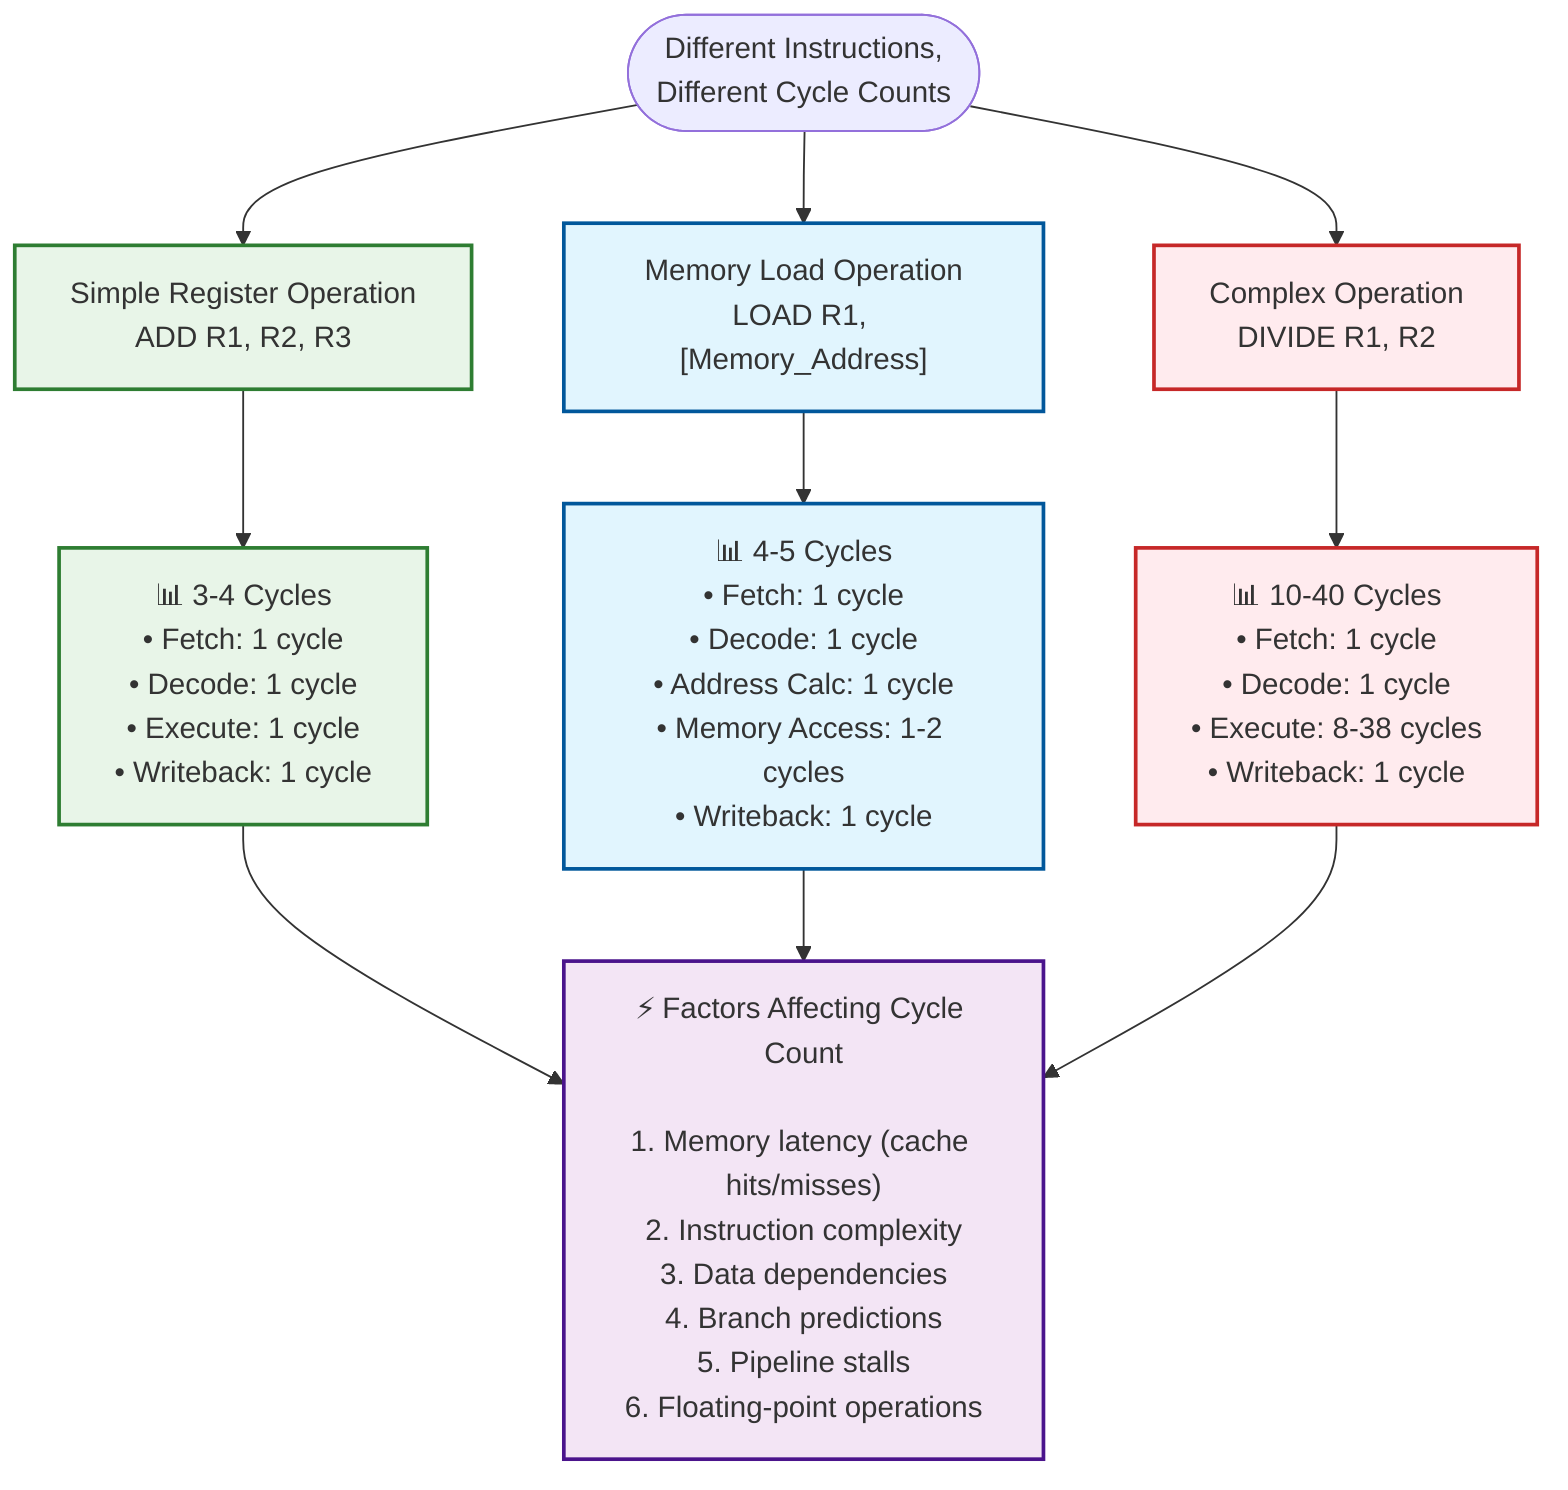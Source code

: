 flowchart TD
    Start([Different Instructions,<br/>Different Cycle Counts])
    
    Start --> Simple["Simple Register Operation<br/>ADD R1, R2, R3"]
    Start --> Memory["Memory Load Operation<br/>LOAD R1, [Memory_Address]"]
    Start --> Complex["Complex Operation<br/>DIVIDE R1, R2"]
    
    Simple --> Simple_Cycles["📊 3-4 Cycles<br/>• Fetch: 1 cycle<br/>• Decode: 1 cycle<br/>• Execute: 1 cycle<br/>• Writeback: 1 cycle"]
    
    Memory --> Memory_Cycles["📊 4-5 Cycles<br/>• Fetch: 1 cycle<br/>• Decode: 1 cycle<br/>• Address Calc: 1 cycle<br/>• Memory Access: 1-2 cycles<br/>• Writeback: 1 cycle"]
    
    Complex --> Complex_Cycles["📊 10-40 Cycles<br/>• Fetch: 1 cycle<br/>• Decode: 1 cycle<br/>• Execute: 8-38 cycles<br/>• Writeback: 1 cycle"]
    
    Simple_Cycles --> Factors
    Memory_Cycles --> Factors
    Complex_Cycles --> Factors
    
    Factors["⚡ Factors Affecting Cycle Count<br/><br/>1. Memory latency (cache hits/misses)<br/>2. Instruction complexity<br/>3. Data dependencies<br/>4. Branch predictions<br/>5. Pipeline stalls<br/>6. Floating-point operations"]
    
    %% Styling
    classDef simpleStyle fill:#e8f5e8,stroke:#2e7d32,stroke-width:2px
    classDef memoryStyle fill:#e1f5fe,stroke:#01579b,stroke-width:2px
    classDef complexStyle fill:#ffebee,stroke:#c62828,stroke-width:2px
    classDef factorStyle fill:#f3e5f5,stroke:#4a148c,stroke-width:2px
    
    class Simple,Simple_Cycles simpleStyle
    class Memory,Memory_Cycles memoryStyle
    class Complex,Complex_Cycles complexStyle
    class Factors factorStyle